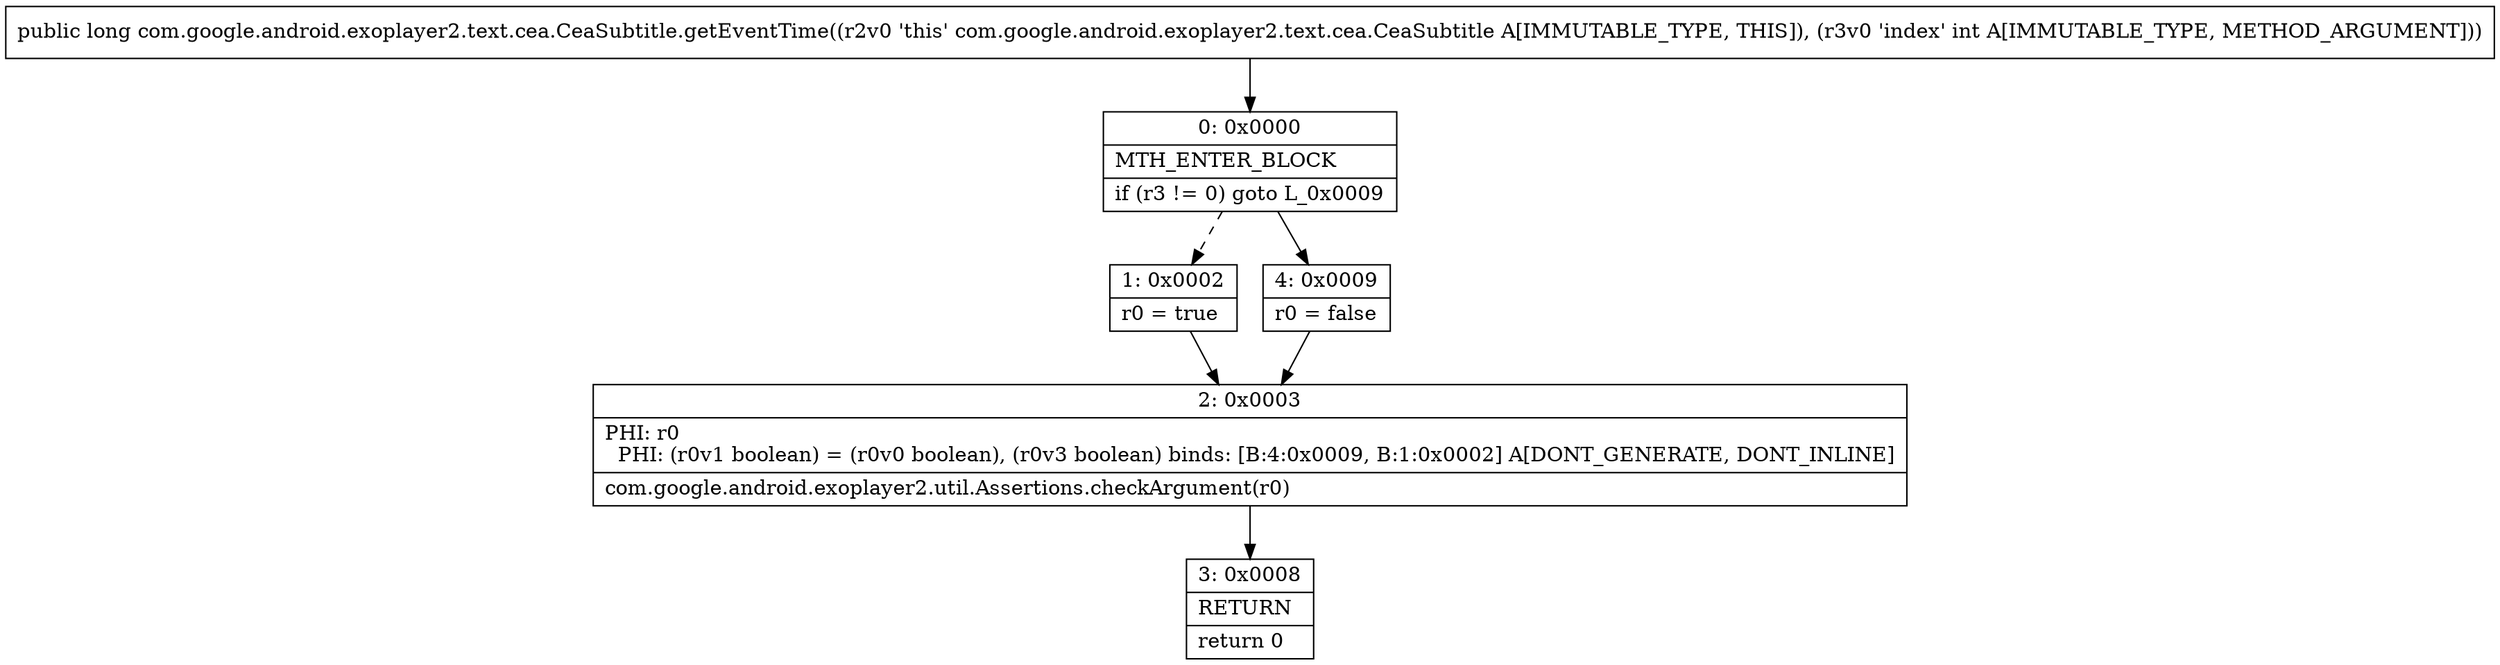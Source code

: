 digraph "CFG forcom.google.android.exoplayer2.text.cea.CeaSubtitle.getEventTime(I)J" {
Node_0 [shape=record,label="{0\:\ 0x0000|MTH_ENTER_BLOCK\l|if (r3 != 0) goto L_0x0009\l}"];
Node_1 [shape=record,label="{1\:\ 0x0002|r0 = true\l}"];
Node_2 [shape=record,label="{2\:\ 0x0003|PHI: r0 \l  PHI: (r0v1 boolean) = (r0v0 boolean), (r0v3 boolean) binds: [B:4:0x0009, B:1:0x0002] A[DONT_GENERATE, DONT_INLINE]\l|com.google.android.exoplayer2.util.Assertions.checkArgument(r0)\l}"];
Node_3 [shape=record,label="{3\:\ 0x0008|RETURN\l|return 0\l}"];
Node_4 [shape=record,label="{4\:\ 0x0009|r0 = false\l}"];
MethodNode[shape=record,label="{public long com.google.android.exoplayer2.text.cea.CeaSubtitle.getEventTime((r2v0 'this' com.google.android.exoplayer2.text.cea.CeaSubtitle A[IMMUTABLE_TYPE, THIS]), (r3v0 'index' int A[IMMUTABLE_TYPE, METHOD_ARGUMENT])) }"];
MethodNode -> Node_0;
Node_0 -> Node_1[style=dashed];
Node_0 -> Node_4;
Node_1 -> Node_2;
Node_2 -> Node_3;
Node_4 -> Node_2;
}

